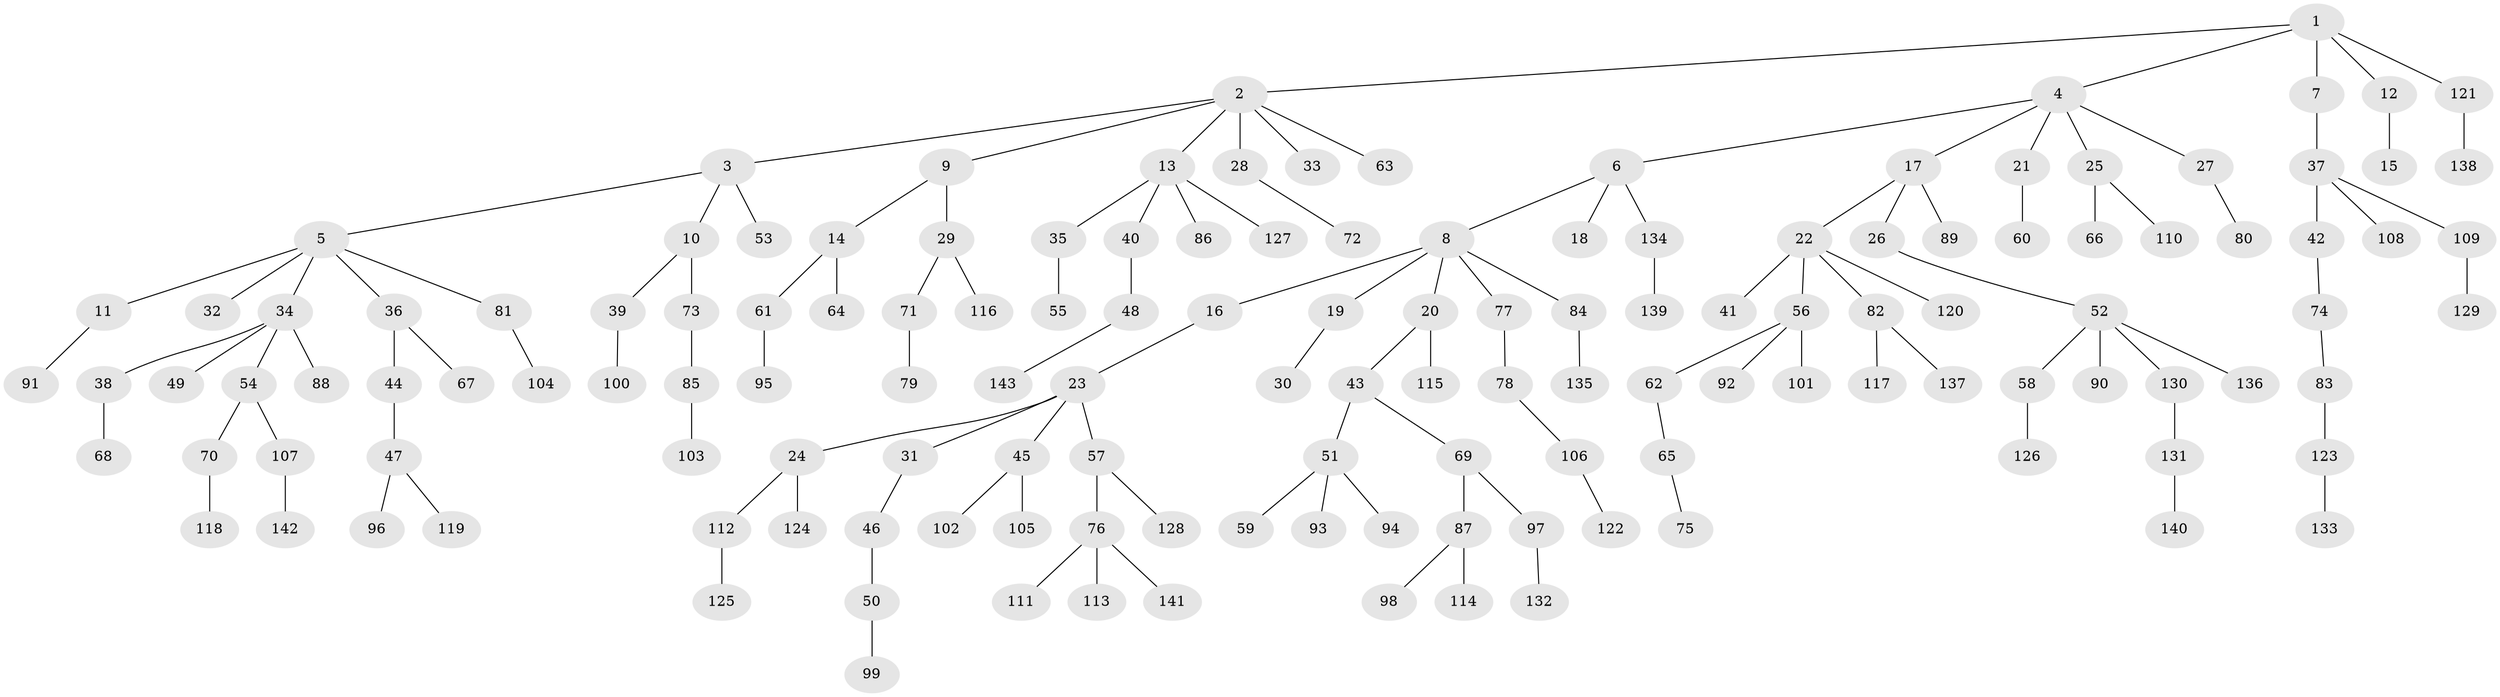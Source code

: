 // Generated by graph-tools (version 1.1) at 2025/52/03/09/25 04:52:57]
// undirected, 143 vertices, 142 edges
graph export_dot {
graph [start="1"]
  node [color=gray90,style=filled];
  1;
  2;
  3;
  4;
  5;
  6;
  7;
  8;
  9;
  10;
  11;
  12;
  13;
  14;
  15;
  16;
  17;
  18;
  19;
  20;
  21;
  22;
  23;
  24;
  25;
  26;
  27;
  28;
  29;
  30;
  31;
  32;
  33;
  34;
  35;
  36;
  37;
  38;
  39;
  40;
  41;
  42;
  43;
  44;
  45;
  46;
  47;
  48;
  49;
  50;
  51;
  52;
  53;
  54;
  55;
  56;
  57;
  58;
  59;
  60;
  61;
  62;
  63;
  64;
  65;
  66;
  67;
  68;
  69;
  70;
  71;
  72;
  73;
  74;
  75;
  76;
  77;
  78;
  79;
  80;
  81;
  82;
  83;
  84;
  85;
  86;
  87;
  88;
  89;
  90;
  91;
  92;
  93;
  94;
  95;
  96;
  97;
  98;
  99;
  100;
  101;
  102;
  103;
  104;
  105;
  106;
  107;
  108;
  109;
  110;
  111;
  112;
  113;
  114;
  115;
  116;
  117;
  118;
  119;
  120;
  121;
  122;
  123;
  124;
  125;
  126;
  127;
  128;
  129;
  130;
  131;
  132;
  133;
  134;
  135;
  136;
  137;
  138;
  139;
  140;
  141;
  142;
  143;
  1 -- 2;
  1 -- 4;
  1 -- 7;
  1 -- 12;
  1 -- 121;
  2 -- 3;
  2 -- 9;
  2 -- 13;
  2 -- 28;
  2 -- 33;
  2 -- 63;
  3 -- 5;
  3 -- 10;
  3 -- 53;
  4 -- 6;
  4 -- 17;
  4 -- 21;
  4 -- 25;
  4 -- 27;
  5 -- 11;
  5 -- 32;
  5 -- 34;
  5 -- 36;
  5 -- 81;
  6 -- 8;
  6 -- 18;
  6 -- 134;
  7 -- 37;
  8 -- 16;
  8 -- 19;
  8 -- 20;
  8 -- 77;
  8 -- 84;
  9 -- 14;
  9 -- 29;
  10 -- 39;
  10 -- 73;
  11 -- 91;
  12 -- 15;
  13 -- 35;
  13 -- 40;
  13 -- 86;
  13 -- 127;
  14 -- 61;
  14 -- 64;
  16 -- 23;
  17 -- 22;
  17 -- 26;
  17 -- 89;
  19 -- 30;
  20 -- 43;
  20 -- 115;
  21 -- 60;
  22 -- 41;
  22 -- 56;
  22 -- 82;
  22 -- 120;
  23 -- 24;
  23 -- 31;
  23 -- 45;
  23 -- 57;
  24 -- 112;
  24 -- 124;
  25 -- 66;
  25 -- 110;
  26 -- 52;
  27 -- 80;
  28 -- 72;
  29 -- 71;
  29 -- 116;
  31 -- 46;
  34 -- 38;
  34 -- 49;
  34 -- 54;
  34 -- 88;
  35 -- 55;
  36 -- 44;
  36 -- 67;
  37 -- 42;
  37 -- 108;
  37 -- 109;
  38 -- 68;
  39 -- 100;
  40 -- 48;
  42 -- 74;
  43 -- 51;
  43 -- 69;
  44 -- 47;
  45 -- 102;
  45 -- 105;
  46 -- 50;
  47 -- 96;
  47 -- 119;
  48 -- 143;
  50 -- 99;
  51 -- 59;
  51 -- 93;
  51 -- 94;
  52 -- 58;
  52 -- 90;
  52 -- 130;
  52 -- 136;
  54 -- 70;
  54 -- 107;
  56 -- 62;
  56 -- 92;
  56 -- 101;
  57 -- 76;
  57 -- 128;
  58 -- 126;
  61 -- 95;
  62 -- 65;
  65 -- 75;
  69 -- 87;
  69 -- 97;
  70 -- 118;
  71 -- 79;
  73 -- 85;
  74 -- 83;
  76 -- 111;
  76 -- 113;
  76 -- 141;
  77 -- 78;
  78 -- 106;
  81 -- 104;
  82 -- 117;
  82 -- 137;
  83 -- 123;
  84 -- 135;
  85 -- 103;
  87 -- 98;
  87 -- 114;
  97 -- 132;
  106 -- 122;
  107 -- 142;
  109 -- 129;
  112 -- 125;
  121 -- 138;
  123 -- 133;
  130 -- 131;
  131 -- 140;
  134 -- 139;
}

